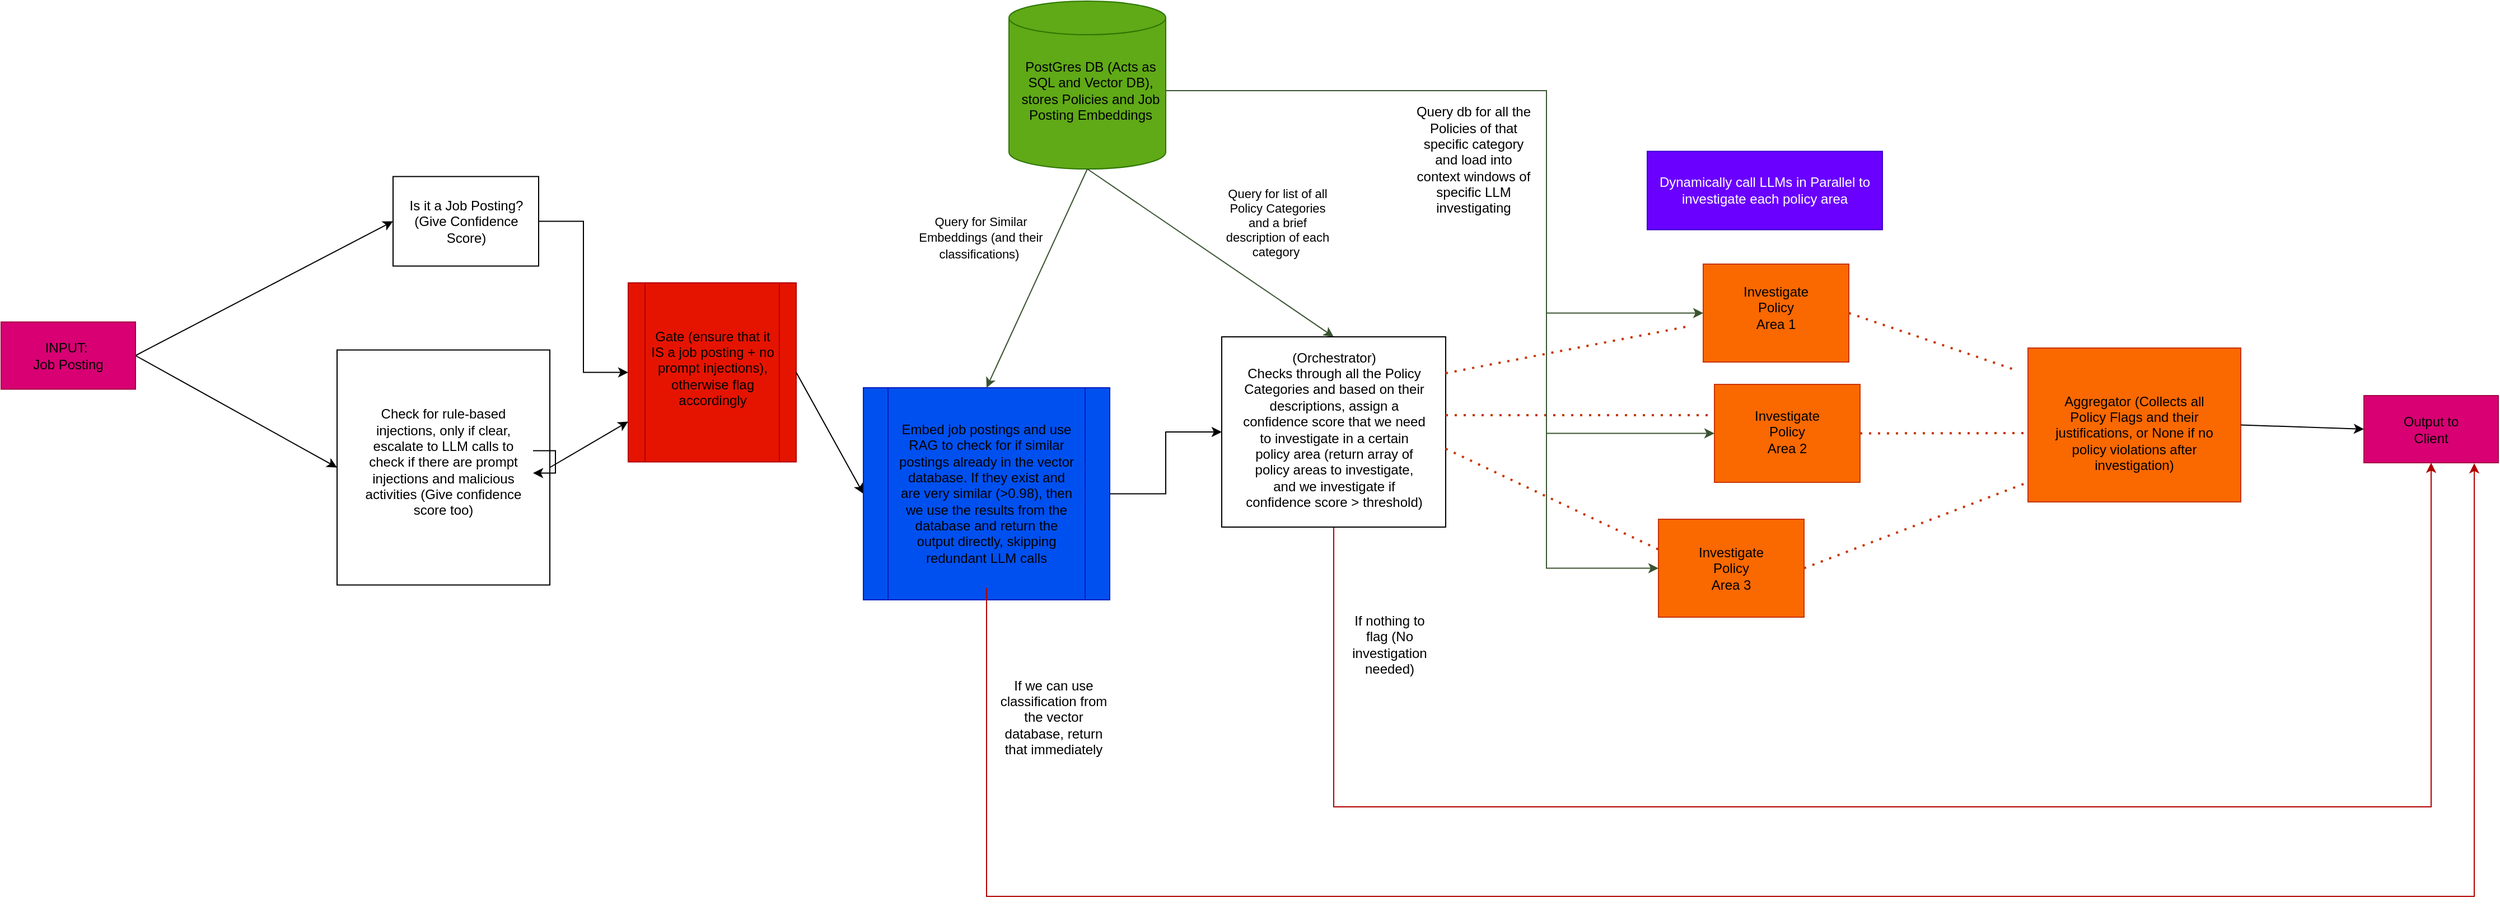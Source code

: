 <mxfile version="27.0.6">
  <diagram name="Page-1" id="Sq1QqRHBhEGgmif4Jlx_">
    <mxGraphModel grid="1" page="1" gridSize="10" guides="1" tooltips="1" connect="1" arrows="1" fold="1" pageScale="1" pageWidth="850" pageHeight="1100" math="0" shadow="0">
      <root>
        <mxCell id="0" />
        <mxCell id="1" parent="0" />
        <mxCell id="_qnc87mY97x_xuCPpzBz-13" style="edgeStyle=orthogonalEdgeStyle;rounded=0;orthogonalLoop=1;jettySize=auto;html=1;exitX=1;exitY=0.5;exitDx=0;exitDy=0;entryX=0;entryY=0.5;entryDx=0;entryDy=0;" edge="1" parent="1" source="_qnc87mY97x_xuCPpzBz-2" target="_qnc87mY97x_xuCPpzBz-11">
          <mxGeometry relative="1" as="geometry" />
        </mxCell>
        <mxCell id="_qnc87mY97x_xuCPpzBz-2" value="" style="rounded=0;whiteSpace=wrap;html=1;fillColor=light-dark(#FFFFFF,#FF8000);" vertex="1" parent="1">
          <mxGeometry x="-390" y="156.75" width="130" height="80" as="geometry" />
        </mxCell>
        <mxCell id="_qnc87mY97x_xuCPpzBz-4" value="" style="rounded=0;whiteSpace=wrap;html=1;fillColor=light-dark(#FFFFFF,#FF8000);" vertex="1" parent="1">
          <mxGeometry x="-440" y="311.75" width="190" height="210" as="geometry" />
        </mxCell>
        <mxCell id="_qnc87mY97x_xuCPpzBz-5" value="" style="endArrow=classic;html=1;rounded=0;exitX=1;exitY=0.5;exitDx=0;exitDy=0;entryX=0;entryY=0.5;entryDx=0;entryDy=0;" edge="1" parent="1" source="UD-Jtvew1ud5Eq5t138A-9" target="_qnc87mY97x_xuCPpzBz-2">
          <mxGeometry width="50" height="50" relative="1" as="geometry">
            <mxPoint x="-150" y="401.75" as="sourcePoint" />
            <mxPoint x="-100" y="351.75" as="targetPoint" />
            <Array as="points" />
          </mxGeometry>
        </mxCell>
        <mxCell id="_qnc87mY97x_xuCPpzBz-6" value="" style="endArrow=classic;html=1;rounded=0;exitX=1;exitY=0.5;exitDx=0;exitDy=0;entryX=0;entryY=0.5;entryDx=0;entryDy=0;" edge="1" parent="1" source="UD-Jtvew1ud5Eq5t138A-9" target="_qnc87mY97x_xuCPpzBz-4">
          <mxGeometry width="50" height="50" relative="1" as="geometry">
            <mxPoint x="-150" y="401.75" as="sourcePoint" />
            <mxPoint x="-100" y="351.75" as="targetPoint" />
          </mxGeometry>
        </mxCell>
        <mxCell id="_qnc87mY97x_xuCPpzBz-7" value="Is it a Job Posting? (Give Confidence Score)" style="text;html=1;align=center;verticalAlign=middle;whiteSpace=wrap;rounded=0;" vertex="1" parent="1">
          <mxGeometry x="-387.5" y="170.5" width="125" height="52.5" as="geometry" />
        </mxCell>
        <mxCell id="_qnc87mY97x_xuCPpzBz-8" value="Check for rule-based injections, only if clear, escalate to LLM calls to check if there are prompt injections and malicious activities (Give confidence score too)" style="text;html=1;align=center;verticalAlign=middle;whiteSpace=wrap;rounded=0;" vertex="1" parent="1">
          <mxGeometry x="-425" y="369.25" width="160" height="85" as="geometry" />
        </mxCell>
        <mxCell id="_qnc87mY97x_xuCPpzBz-10" value="" style="endArrow=classic;html=1;rounded=0;exitX=1;exitY=0.5;exitDx=0;exitDy=0;" edge="1" parent="1" source="_qnc87mY97x_xuCPpzBz-4" target="_qnc87mY97x_xuCPpzBz-11">
          <mxGeometry width="50" height="50" relative="1" as="geometry">
            <mxPoint x="-150" y="401.75" as="sourcePoint" />
            <mxPoint x="-170" y="301.75" as="targetPoint" />
          </mxGeometry>
        </mxCell>
        <mxCell id="_qnc87mY97x_xuCPpzBz-11" value="" style="shape=process;whiteSpace=wrap;html=1;backgroundOutline=1;fillColor=light-dark(#E51400,#CC0000);fontColor=#ffffff;strokeColor=#B20000;" vertex="1" parent="1">
          <mxGeometry x="-180" y="251.75" width="150" height="160" as="geometry" />
        </mxCell>
        <mxCell id="_qnc87mY97x_xuCPpzBz-12" value="Gate (ensure that it IS a job posting + no prompt injections), otherwise flag accordingly" style="text;html=1;align=center;verticalAlign=middle;whiteSpace=wrap;rounded=0;" vertex="1" parent="1">
          <mxGeometry x="-162.5" y="289.25" width="115" height="77.5" as="geometry" />
        </mxCell>
        <mxCell id="_qnc87mY97x_xuCPpzBz-15" value="" style="endArrow=classic;html=1;rounded=0;exitX=1;exitY=0.5;exitDx=0;exitDy=0;entryX=0;entryY=0.5;entryDx=0;entryDy=0;" edge="1" parent="1" source="_qnc87mY97x_xuCPpzBz-11" target="UD-Jtvew1ud5Eq5t138A-3">
          <mxGeometry width="50" height="50" relative="1" as="geometry">
            <mxPoint x="430" y="380" as="sourcePoint" />
            <mxPoint x="60" y="330" as="targetPoint" />
          </mxGeometry>
        </mxCell>
        <mxCell id="_qnc87mY97x_xuCPpzBz-16" value="" style="shape=cylinder3;whiteSpace=wrap;html=1;boundedLbl=1;backgroundOutline=1;size=15;fillColor=#60a917;fontColor=#ffffff;strokeColor=#2D7600;" vertex="1" parent="1">
          <mxGeometry x="160" width="140" height="150" as="geometry" />
        </mxCell>
        <mxCell id="_qnc87mY97x_xuCPpzBz-17" value="" style="endArrow=classic;html=1;rounded=0;exitX=0.5;exitY=1;exitDx=0;exitDy=0;exitPerimeter=0;entryX=0.5;entryY=0;entryDx=0;entryDy=0;fillColor=#6d8764;strokeColor=#3A5431;" edge="1" parent="1" source="_qnc87mY97x_xuCPpzBz-16" target="_qnc87mY97x_xuCPpzBz-19">
          <mxGeometry width="50" height="50" relative="1" as="geometry">
            <mxPoint x="430" y="380" as="sourcePoint" />
            <mxPoint x="410" y="300" as="targetPoint" />
          </mxGeometry>
        </mxCell>
        <mxCell id="_qnc87mY97x_xuCPpzBz-18" value="Query for list of all Policy Categories and a brief description of each category&amp;nbsp;" style="text;html=1;align=center;verticalAlign=middle;whiteSpace=wrap;rounded=0;fontSize=11;" vertex="1" parent="1">
          <mxGeometry x="350" y="173" width="100" height="50" as="geometry" />
        </mxCell>
        <mxCell id="_qnc87mY97x_xuCPpzBz-49" style="edgeStyle=orthogonalEdgeStyle;rounded=0;orthogonalLoop=1;jettySize=auto;html=1;exitX=0.5;exitY=1;exitDx=0;exitDy=0;entryX=0.5;entryY=1;entryDx=0;entryDy=0;fillColor=#e51400;strokeColor=#B20000;" edge="1" parent="1" source="_qnc87mY97x_xuCPpzBz-19" target="_qnc87mY97x_xuCPpzBz-46">
          <mxGeometry relative="1" as="geometry">
            <Array as="points">
              <mxPoint x="450" y="720" />
              <mxPoint x="1430" y="720" />
            </Array>
          </mxGeometry>
        </mxCell>
        <mxCell id="_qnc87mY97x_xuCPpzBz-19" value="" style="rounded=0;whiteSpace=wrap;html=1;fillColor=light-dark(#FFFFFF,#FF8000);" vertex="1" parent="1">
          <mxGeometry x="350" y="300" width="200" height="170" as="geometry" />
        </mxCell>
        <mxCell id="_qnc87mY97x_xuCPpzBz-20" value="(Orchestrator)&lt;br&gt;Checks through all the Policy Categories and based on their descriptions, assign a confidence score that we need to investigate in a certain policy area (return array of policy areas to investigate, and we investigate if confidence score &amp;gt; threshold)" style="text;html=1;align=center;verticalAlign=middle;whiteSpace=wrap;rounded=0;" vertex="1" parent="1">
          <mxGeometry x="367.5" y="340" width="165" height="85" as="geometry" />
        </mxCell>
        <mxCell id="UD-Jtvew1ud5Eq5t138A-9" value="" style="rounded=0;whiteSpace=wrap;html=1;fillColor=#d80073;fontColor=#ffffff;strokeColor=#A50040;" vertex="1" parent="1">
          <mxGeometry x="-740" y="286.75" width="120" height="60" as="geometry" />
        </mxCell>
        <mxCell id="_qnc87mY97x_xuCPpzBz-27" value="" style="endArrow=none;dashed=1;html=1;dashPattern=1 3;strokeWidth=2;rounded=0;fillColor=#fa6800;strokeColor=#C73500;" edge="1" parent="1">
          <mxGeometry width="50" height="50" relative="1" as="geometry">
            <mxPoint x="550" y="370" as="sourcePoint" />
            <mxPoint x="790" y="370" as="targetPoint" />
            <Array as="points">
              <mxPoint x="740" y="370" />
            </Array>
          </mxGeometry>
        </mxCell>
        <mxCell id="_qnc87mY97x_xuCPpzBz-28" value="" style="endArrow=none;dashed=1;html=1;dashPattern=1 3;strokeWidth=2;rounded=0;fillColor=#fa6800;strokeColor=#C73500;" edge="1" parent="1">
          <mxGeometry width="50" height="50" relative="1" as="geometry">
            <mxPoint x="550" y="400" as="sourcePoint" />
            <mxPoint x="740" y="490" as="targetPoint" />
            <Array as="points" />
          </mxGeometry>
        </mxCell>
        <mxCell id="_qnc87mY97x_xuCPpzBz-29" value="" style="endArrow=none;dashed=1;html=1;dashPattern=1 3;strokeWidth=2;rounded=0;fillColor=#fa6800;strokeColor=#C73500;" edge="1" parent="1">
          <mxGeometry width="50" height="50" relative="1" as="geometry">
            <mxPoint x="550" y="332.5" as="sourcePoint" />
            <mxPoint x="770" y="290" as="targetPoint" />
            <Array as="points" />
          </mxGeometry>
        </mxCell>
        <mxCell id="_qnc87mY97x_xuCPpzBz-30" value="" style="rounded=0;whiteSpace=wrap;html=1;fillColor=#fa6800;fontColor=#000000;strokeColor=#C73500;" vertex="1" parent="1">
          <mxGeometry x="780" y="235" width="130" height="87.5" as="geometry" />
        </mxCell>
        <mxCell id="_qnc87mY97x_xuCPpzBz-31" value="" style="rounded=0;whiteSpace=wrap;html=1;fillColor=#fa6800;fontColor=#000000;strokeColor=#C73500;" vertex="1" parent="1">
          <mxGeometry x="790" y="342.5" width="130" height="87.5" as="geometry" />
        </mxCell>
        <mxCell id="_qnc87mY97x_xuCPpzBz-32" value="" style="rounded=0;whiteSpace=wrap;html=1;fillColor=#fa6800;fontColor=#000000;strokeColor=#C73500;" vertex="1" parent="1">
          <mxGeometry x="740" y="463" width="130" height="87.5" as="geometry" />
        </mxCell>
        <mxCell id="_qnc87mY97x_xuCPpzBz-33" value="" style="endArrow=none;dashed=1;html=1;dashPattern=1 3;strokeWidth=2;rounded=0;exitX=1;exitY=0.5;exitDx=0;exitDy=0;fillColor=#fa6800;strokeColor=#C73500;" edge="1" parent="1" source="_qnc87mY97x_xuCPpzBz-30">
          <mxGeometry width="50" height="50" relative="1" as="geometry">
            <mxPoint x="1090" y="382.5" as="sourcePoint" />
            <mxPoint x="1060" y="330" as="targetPoint" />
            <Array as="points" />
          </mxGeometry>
        </mxCell>
        <mxCell id="_qnc87mY97x_xuCPpzBz-34" value="" style="endArrow=none;dashed=1;html=1;dashPattern=1 3;strokeWidth=2;rounded=0;exitX=1;exitY=0.5;exitDx=0;exitDy=0;fillColor=#fa6800;strokeColor=#C73500;" edge="1" parent="1" source="_qnc87mY97x_xuCPpzBz-31">
          <mxGeometry width="50" height="50" relative="1" as="geometry">
            <mxPoint x="1040" y="562.5" as="sourcePoint" />
            <mxPoint x="1070" y="386" as="targetPoint" />
            <Array as="points" />
          </mxGeometry>
        </mxCell>
        <mxCell id="_qnc87mY97x_xuCPpzBz-35" value="" style="endArrow=none;dashed=1;html=1;dashPattern=1 3;strokeWidth=2;rounded=0;exitX=1;exitY=0.5;exitDx=0;exitDy=0;fillColor=#fa6800;strokeColor=#C73500;" edge="1" parent="1" source="_qnc87mY97x_xuCPpzBz-32">
          <mxGeometry width="50" height="50" relative="1" as="geometry">
            <mxPoint x="1060" y="540" as="sourcePoint" />
            <mxPoint x="1070" y="430" as="targetPoint" />
            <Array as="points" />
          </mxGeometry>
        </mxCell>
        <mxCell id="_qnc87mY97x_xuCPpzBz-36" value="" style="rounded=0;whiteSpace=wrap;html=1;fillColor=#fa6800;fontColor=#000000;strokeColor=#C73500;" vertex="1" parent="1">
          <mxGeometry x="1070" y="310" width="190" height="137.5" as="geometry" />
        </mxCell>
        <mxCell id="_qnc87mY97x_xuCPpzBz-37" value="Aggregator (Collects all Policy Flags and their justifications, or None if no policy violations after investigation)" style="text;html=1;align=center;verticalAlign=middle;whiteSpace=wrap;rounded=0;" vertex="1" parent="1">
          <mxGeometry x="1090" y="352.5" width="150" height="67.5" as="geometry" />
        </mxCell>
        <mxCell id="_qnc87mY97x_xuCPpzBz-38" value="Dynamically call LLMs in Parallel to investigate each policy area" style="text;html=1;align=center;verticalAlign=middle;whiteSpace=wrap;rounded=0;fillColor=#6a00ff;fontColor=#ffffff;strokeColor=#3700CC;" vertex="1" parent="1">
          <mxGeometry x="730" y="134.25" width="210" height="70" as="geometry" />
        </mxCell>
        <mxCell id="_qnc87mY97x_xuCPpzBz-39" value="Investigate Policy Area 1" style="text;html=1;align=center;verticalAlign=middle;whiteSpace=wrap;rounded=0;" vertex="1" parent="1">
          <mxGeometry x="815" y="259.25" width="60" height="30" as="geometry" />
        </mxCell>
        <mxCell id="_qnc87mY97x_xuCPpzBz-40" value="Investigate Policy Area 2" style="text;html=1;align=center;verticalAlign=middle;whiteSpace=wrap;rounded=0;" vertex="1" parent="1">
          <mxGeometry x="825" y="370" width="60" height="30" as="geometry" />
        </mxCell>
        <mxCell id="_qnc87mY97x_xuCPpzBz-41" value="Investigate Policy Area 3" style="text;html=1;align=center;verticalAlign=middle;whiteSpace=wrap;rounded=0;" vertex="1" parent="1">
          <mxGeometry x="775" y="491.75" width="60" height="30" as="geometry" />
        </mxCell>
        <mxCell id="_qnc87mY97x_xuCPpzBz-44" value="Query db for all the Policies of that specific category and load into context windows of specific LLM investigating" style="text;html=1;align=center;verticalAlign=middle;whiteSpace=wrap;rounded=0;" vertex="1" parent="1">
          <mxGeometry x="520" y="126.75" width="110" height="30" as="geometry" />
        </mxCell>
        <mxCell id="_qnc87mY97x_xuCPpzBz-46" value="" style="rounded=0;whiteSpace=wrap;html=1;fillColor=#d80073;strokeColor=#A50040;fontColor=#ffffff;" vertex="1" parent="1">
          <mxGeometry x="1370" y="352.5" width="120" height="60" as="geometry" />
        </mxCell>
        <mxCell id="_qnc87mY97x_xuCPpzBz-47" value="" style="endArrow=classic;html=1;rounded=0;exitX=1;exitY=0.5;exitDx=0;exitDy=0;entryX=0;entryY=0.5;entryDx=0;entryDy=0;" edge="1" parent="1" source="_qnc87mY97x_xuCPpzBz-36" target="_qnc87mY97x_xuCPpzBz-46">
          <mxGeometry width="50" height="50" relative="1" as="geometry">
            <mxPoint x="930" y="440" as="sourcePoint" />
            <mxPoint x="980" y="390" as="targetPoint" />
          </mxGeometry>
        </mxCell>
        <mxCell id="_qnc87mY97x_xuCPpzBz-48" value="Output to Client" style="text;html=1;align=center;verticalAlign=middle;whiteSpace=wrap;rounded=0;" vertex="1" parent="1">
          <mxGeometry x="1400" y="367.5" width="60" height="30" as="geometry" />
        </mxCell>
        <mxCell id="_qnc87mY97x_xuCPpzBz-54" value="If nothing to flag (No investigation needed)" style="text;html=1;align=center;verticalAlign=middle;whiteSpace=wrap;rounded=0;" vertex="1" parent="1">
          <mxGeometry x="460" y="540" width="80" height="70" as="geometry" />
        </mxCell>
        <mxCell id="UD-Jtvew1ud5Eq5t138A-2" style="edgeStyle=orthogonalEdgeStyle;rounded=0;orthogonalLoop=1;jettySize=auto;html=1;" edge="1" parent="1" source="_qnc87mY97x_xuCPpzBz-8" target="_qnc87mY97x_xuCPpzBz-8">
          <mxGeometry relative="1" as="geometry" />
        </mxCell>
        <mxCell id="UD-Jtvew1ud5Eq5t138A-13" style="edgeStyle=orthogonalEdgeStyle;rounded=0;orthogonalLoop=1;jettySize=auto;html=1;entryX=0;entryY=0.5;entryDx=0;entryDy=0;" edge="1" parent="1" source="UD-Jtvew1ud5Eq5t138A-3" target="_qnc87mY97x_xuCPpzBz-19">
          <mxGeometry relative="1" as="geometry" />
        </mxCell>
        <mxCell id="UD-Jtvew1ud5Eq5t138A-3" value="" style="shape=process;whiteSpace=wrap;html=1;backgroundOutline=1;fillColor=#0050ef;fontColor=#ffffff;strokeColor=#001DBC;" vertex="1" parent="1">
          <mxGeometry x="30" y="345.5" width="220" height="189.5" as="geometry" />
        </mxCell>
        <mxCell id="UD-Jtvew1ud5Eq5t138A-4" value="Embed job postings and use RAG to check for if similar postings already in the vector database. If they exist and are very similar (&amp;gt;0.98), then we use the results from the database and return the output directly, skipping redundant LLM calls" style="text;html=1;align=center;verticalAlign=middle;whiteSpace=wrap;rounded=0;" vertex="1" parent="1">
          <mxGeometry x="60" y="356.13" width="160" height="168.25" as="geometry" />
        </mxCell>
        <mxCell id="UD-Jtvew1ud5Eq5t138A-5" value="" style="endArrow=classic;html=1;rounded=0;exitX=0.5;exitY=1;exitDx=0;exitDy=0;exitPerimeter=0;entryX=0.5;entryY=0;entryDx=0;entryDy=0;fillColor=#6d8764;strokeColor=#3A5431;" edge="1" parent="1" source="_qnc87mY97x_xuCPpzBz-16" target="UD-Jtvew1ud5Eq5t138A-3">
          <mxGeometry width="50" height="50" relative="1" as="geometry">
            <mxPoint x="340" y="260" as="sourcePoint" />
            <mxPoint x="492" y="430" as="targetPoint" />
          </mxGeometry>
        </mxCell>
        <mxCell id="UD-Jtvew1ud5Eq5t138A-19" style="edgeStyle=orthogonalEdgeStyle;rounded=0;orthogonalLoop=1;jettySize=auto;html=1;entryX=0;entryY=0.5;entryDx=0;entryDy=0;fillColor=#6d8764;strokeColor=#3A5431;" edge="1" parent="1" source="UD-Jtvew1ud5Eq5t138A-6" target="_qnc87mY97x_xuCPpzBz-31">
          <mxGeometry relative="1" as="geometry">
            <Array as="points">
              <mxPoint x="640" y="80" />
              <mxPoint x="640" y="386" />
            </Array>
          </mxGeometry>
        </mxCell>
        <mxCell id="UD-Jtvew1ud5Eq5t138A-20" style="edgeStyle=orthogonalEdgeStyle;rounded=0;orthogonalLoop=1;jettySize=auto;html=1;entryX=0;entryY=0.5;entryDx=0;entryDy=0;fillColor=#6d8764;strokeColor=#3A5431;" edge="1" parent="1" source="UD-Jtvew1ud5Eq5t138A-6" target="_qnc87mY97x_xuCPpzBz-32">
          <mxGeometry relative="1" as="geometry">
            <Array as="points">
              <mxPoint x="640" y="80" />
              <mxPoint x="640" y="507" />
            </Array>
          </mxGeometry>
        </mxCell>
        <mxCell id="UD-Jtvew1ud5Eq5t138A-21" style="edgeStyle=orthogonalEdgeStyle;rounded=0;orthogonalLoop=1;jettySize=auto;html=1;entryX=0;entryY=0.5;entryDx=0;entryDy=0;fillColor=#6d8764;strokeColor=#3A5431;" edge="1" parent="1" source="UD-Jtvew1ud5Eq5t138A-6" target="_qnc87mY97x_xuCPpzBz-30">
          <mxGeometry relative="1" as="geometry">
            <Array as="points">
              <mxPoint x="640" y="80" />
              <mxPoint x="640" y="279" />
            </Array>
          </mxGeometry>
        </mxCell>
        <mxCell id="UD-Jtvew1ud5Eq5t138A-6" value="PostGres DB (Acts as SQL and Vector DB), stores Policies and Job Posting Embeddings" style="text;html=1;align=center;verticalAlign=middle;whiteSpace=wrap;rounded=0;" vertex="1" parent="1">
          <mxGeometry x="166.25" y="60" width="133.75" height="40" as="geometry" />
        </mxCell>
        <mxCell id="_qnc87mY97x_xuCPpzBz-3" value="INPUT:&amp;nbsp;&lt;div&gt;Job Posting&lt;/div&gt;" style="text;html=1;align=center;verticalAlign=middle;whiteSpace=wrap;rounded=0;" vertex="1" parent="1">
          <mxGeometry x="-725" y="296.75" width="90" height="40" as="geometry" />
        </mxCell>
        <mxCell id="UD-Jtvew1ud5Eq5t138A-12" value="&lt;font style=&quot;font-size: 11px;&quot;&gt;Query for Similar Embeddings (and their classifications)&amp;nbsp;&lt;/font&gt;" style="text;html=1;align=center;verticalAlign=middle;whiteSpace=wrap;rounded=0;" vertex="1" parent="1">
          <mxGeometry x="70" y="164.25" width="130" height="93.25" as="geometry" />
        </mxCell>
        <mxCell id="UD-Jtvew1ud5Eq5t138A-14" style="edgeStyle=orthogonalEdgeStyle;rounded=0;orthogonalLoop=1;jettySize=auto;html=1;entryX=0.821;entryY=1.008;entryDx=0;entryDy=0;entryPerimeter=0;fillColor=#e51400;strokeColor=#B20000;" edge="1" parent="1" source="UD-Jtvew1ud5Eq5t138A-4" target="_qnc87mY97x_xuCPpzBz-46">
          <mxGeometry relative="1" as="geometry">
            <Array as="points">
              <mxPoint x="140" y="800" />
              <mxPoint x="1469" y="800" />
            </Array>
          </mxGeometry>
        </mxCell>
        <mxCell id="UD-Jtvew1ud5Eq5t138A-15" value="If we can use classification from the vector database, return that immediately" style="text;html=1;align=center;verticalAlign=middle;whiteSpace=wrap;rounded=0;" vertex="1" parent="1">
          <mxGeometry x="150" y="602.5" width="100" height="75" as="geometry" />
        </mxCell>
      </root>
    </mxGraphModel>
  </diagram>
</mxfile>
